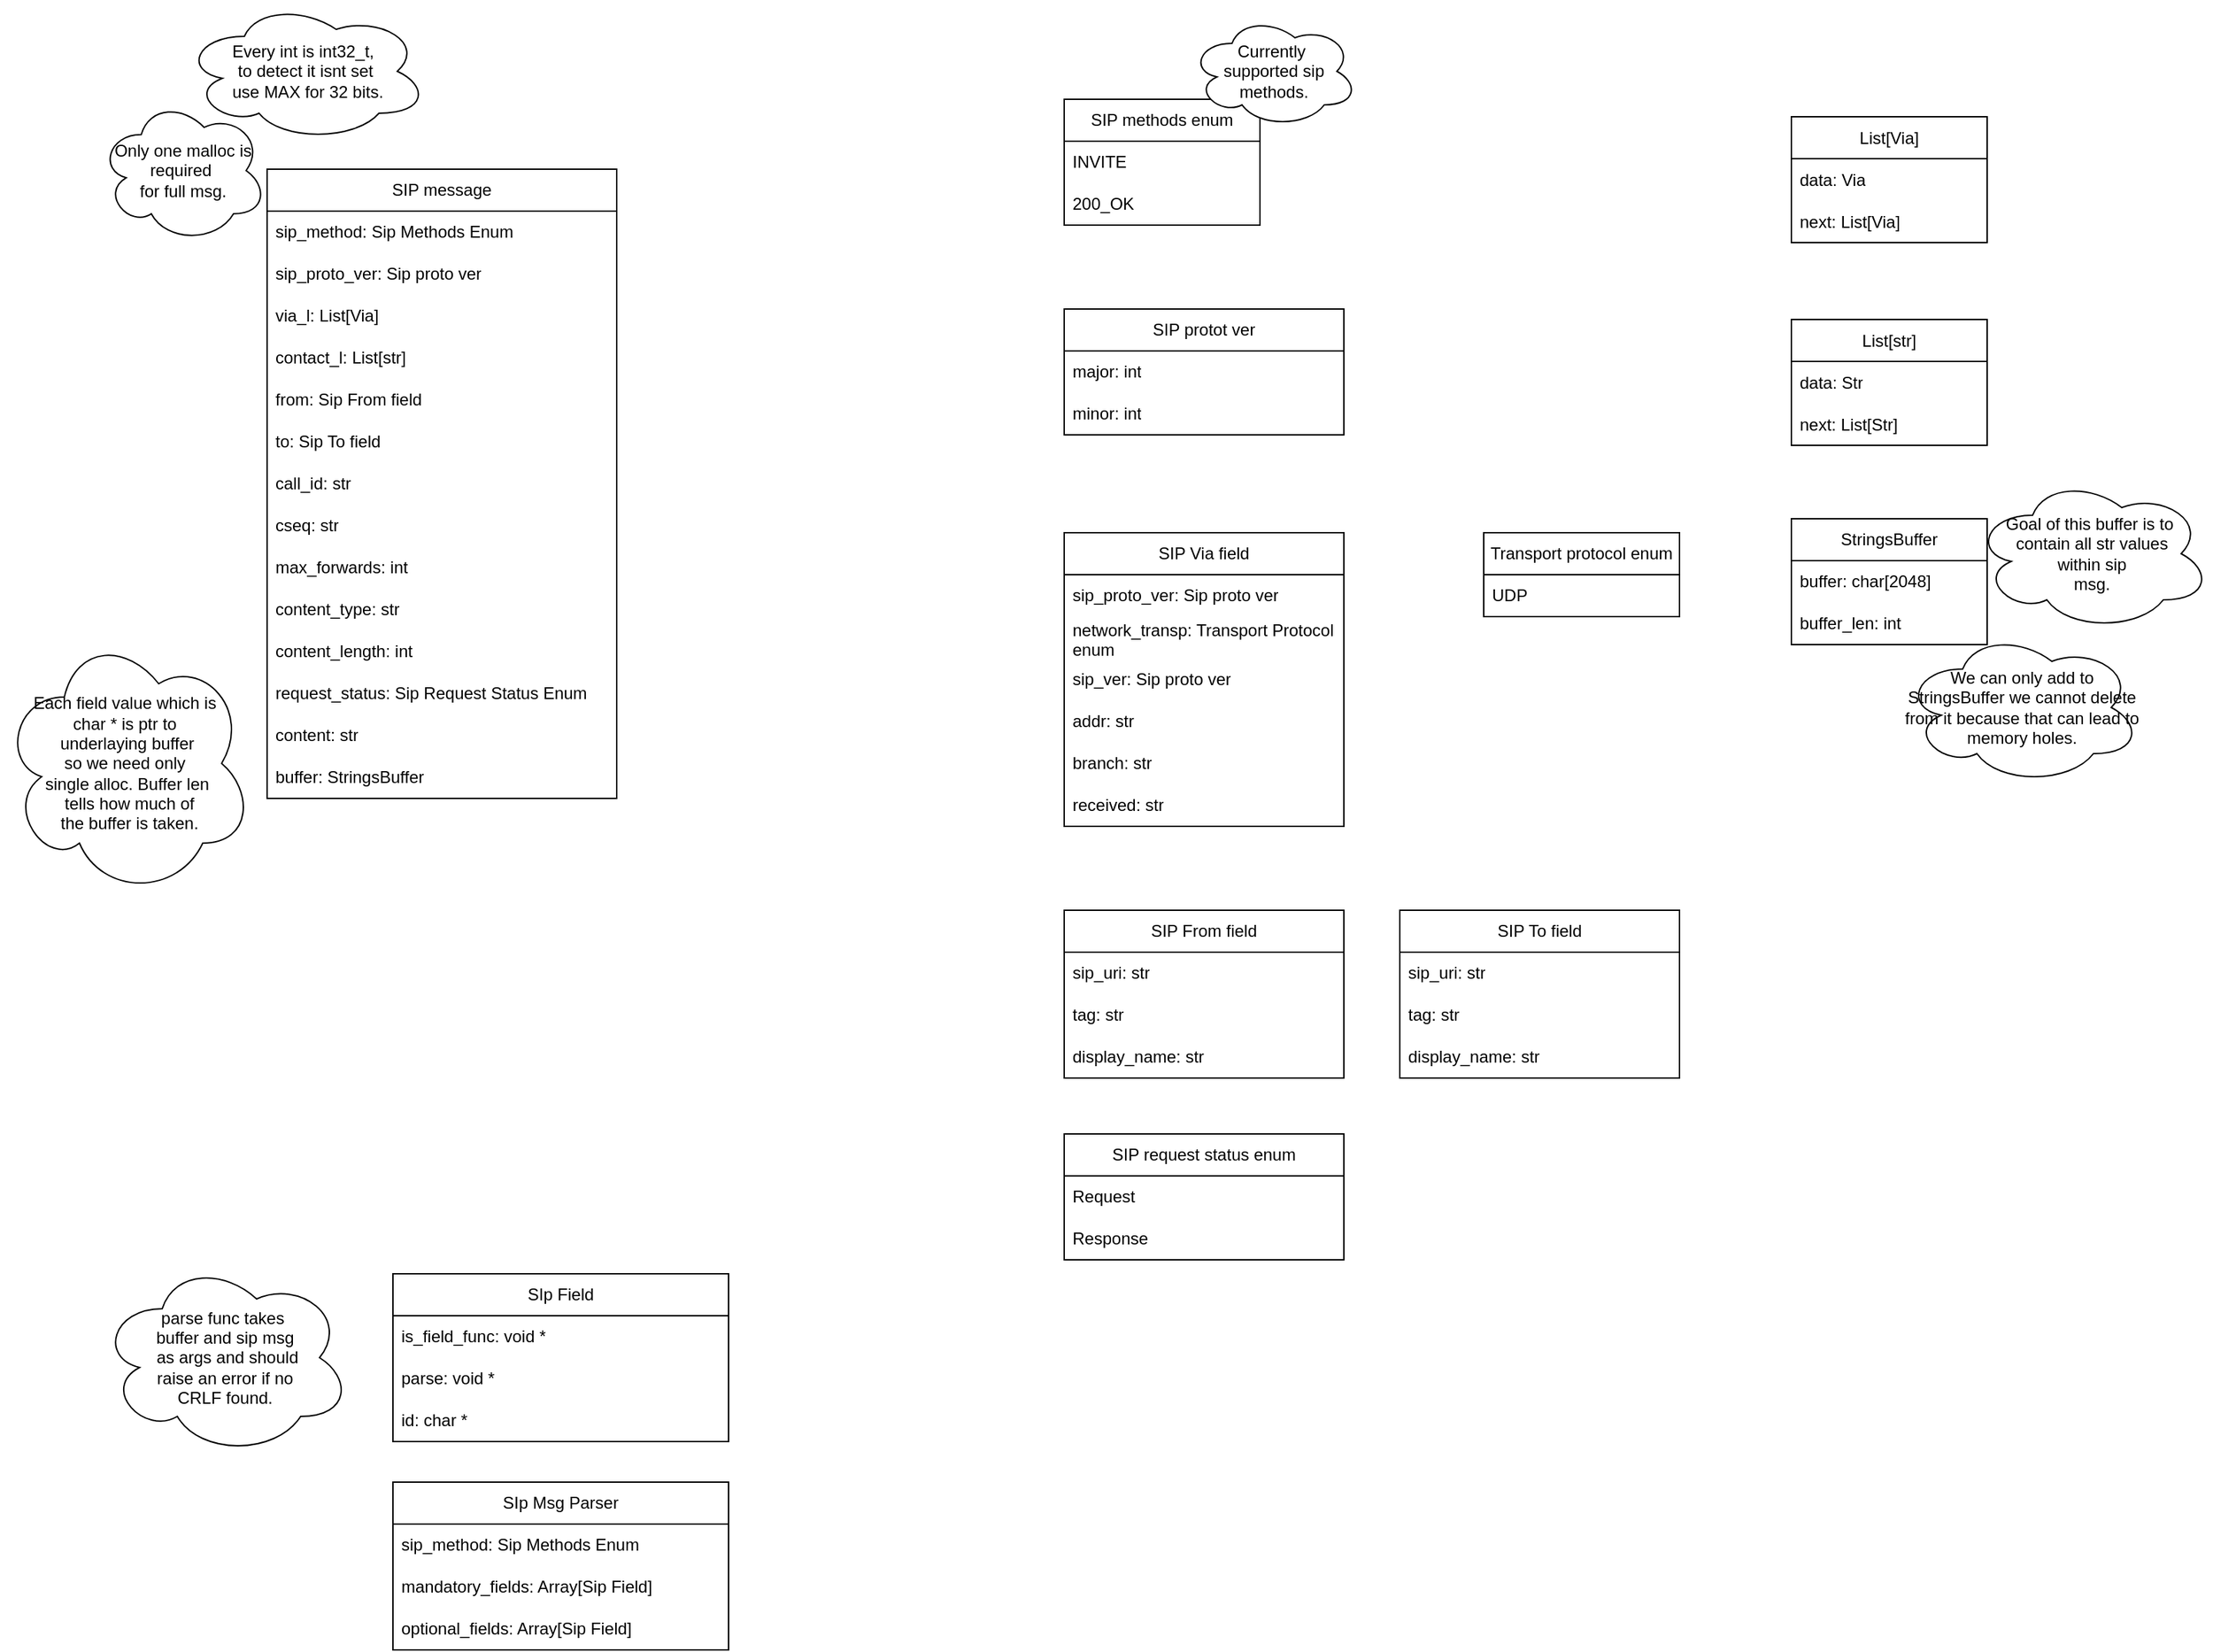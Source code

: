 <mxfile version="26.2.14" pages="2">
  <diagram name="Data structures" id="b5b7bab2-c9e2-2cf4-8b2a-24fd1a2a6d21">
    <mxGraphModel dx="3824" dy="2872" grid="1" gridSize="10" guides="1" tooltips="1" connect="1" arrows="1" fold="1" page="1" pageScale="1" pageWidth="827" pageHeight="1169" background="none" math="0" shadow="0">
      <root>
        <mxCell id="0" />
        <mxCell id="1" parent="0" />
        <mxCell id="RnK6pyZegN8fg92QhDYh-7" value="SIP message" style="swimlane;fontStyle=0;childLayout=stackLayout;horizontal=1;startSize=30;horizontalStack=0;resizeParent=1;resizeParentMax=0;resizeLast=0;collapsible=1;marginBottom=0;whiteSpace=wrap;html=1;" parent="1" vertex="1">
          <mxGeometry x="-10" y="110" width="250" height="450" as="geometry" />
        </mxCell>
        <mxCell id="RnK6pyZegN8fg92QhDYh-10" value="sip_method: Sip Methods Enum" style="text;strokeColor=none;fillColor=none;align=left;verticalAlign=middle;spacingLeft=4;spacingRight=4;overflow=hidden;points=[[0,0.5],[1,0.5]];portConstraint=eastwest;rotatable=0;whiteSpace=wrap;html=1;" parent="RnK6pyZegN8fg92QhDYh-7" vertex="1">
          <mxGeometry y="30" width="250" height="30" as="geometry" />
        </mxCell>
        <mxCell id="RnK6pyZegN8fg92QhDYh-11" value="sip_proto_ver: Sip proto ver" style="text;strokeColor=none;fillColor=none;align=left;verticalAlign=middle;spacingLeft=4;spacingRight=4;overflow=hidden;points=[[0,0.5],[1,0.5]];portConstraint=eastwest;rotatable=0;whiteSpace=wrap;html=1;" parent="RnK6pyZegN8fg92QhDYh-7" vertex="1">
          <mxGeometry y="60" width="250" height="30" as="geometry" />
        </mxCell>
        <mxCell id="RnK6pyZegN8fg92QhDYh-21" value="via_l: List[Via]" style="text;strokeColor=none;fillColor=none;align=left;verticalAlign=middle;spacingLeft=4;spacingRight=4;overflow=hidden;points=[[0,0.5],[1,0.5]];portConstraint=eastwest;rotatable=0;whiteSpace=wrap;html=1;" parent="RnK6pyZegN8fg92QhDYh-7" vertex="1">
          <mxGeometry y="90" width="250" height="30" as="geometry" />
        </mxCell>
        <mxCell id="RnK6pyZegN8fg92QhDYh-20" value="contact_l: List[str]" style="text;strokeColor=none;fillColor=none;align=left;verticalAlign=middle;spacingLeft=4;spacingRight=4;overflow=hidden;points=[[0,0.5],[1,0.5]];portConstraint=eastwest;rotatable=0;whiteSpace=wrap;html=1;" parent="RnK6pyZegN8fg92QhDYh-7" vertex="1">
          <mxGeometry y="120" width="250" height="30" as="geometry" />
        </mxCell>
        <mxCell id="RnK6pyZegN8fg92QhDYh-35" value="from: Sip From field" style="text;strokeColor=none;fillColor=none;align=left;verticalAlign=middle;spacingLeft=4;spacingRight=4;overflow=hidden;points=[[0,0.5],[1,0.5]];portConstraint=eastwest;rotatable=0;whiteSpace=wrap;html=1;" parent="RnK6pyZegN8fg92QhDYh-7" vertex="1">
          <mxGeometry y="150" width="250" height="30" as="geometry" />
        </mxCell>
        <mxCell id="RnK6pyZegN8fg92QhDYh-36" value="to: Sip To field" style="text;strokeColor=none;fillColor=none;align=left;verticalAlign=middle;spacingLeft=4;spacingRight=4;overflow=hidden;points=[[0,0.5],[1,0.5]];portConstraint=eastwest;rotatable=0;whiteSpace=wrap;html=1;" parent="RnK6pyZegN8fg92QhDYh-7" vertex="1">
          <mxGeometry y="180" width="250" height="30" as="geometry" />
        </mxCell>
        <mxCell id="RnK6pyZegN8fg92QhDYh-45" value="call_id: str" style="text;strokeColor=none;fillColor=none;align=left;verticalAlign=middle;spacingLeft=4;spacingRight=4;overflow=hidden;points=[[0,0.5],[1,0.5]];portConstraint=eastwest;rotatable=0;whiteSpace=wrap;html=1;" parent="RnK6pyZegN8fg92QhDYh-7" vertex="1">
          <mxGeometry y="210" width="250" height="30" as="geometry" />
        </mxCell>
        <mxCell id="RnK6pyZegN8fg92QhDYh-46" value="cseq: str" style="text;strokeColor=none;fillColor=none;align=left;verticalAlign=middle;spacingLeft=4;spacingRight=4;overflow=hidden;points=[[0,0.5],[1,0.5]];portConstraint=eastwest;rotatable=0;whiteSpace=wrap;html=1;" parent="RnK6pyZegN8fg92QhDYh-7" vertex="1">
          <mxGeometry y="240" width="250" height="30" as="geometry" />
        </mxCell>
        <mxCell id="RnK6pyZegN8fg92QhDYh-47" value="max_forwards: int" style="text;strokeColor=none;fillColor=none;align=left;verticalAlign=middle;spacingLeft=4;spacingRight=4;overflow=hidden;points=[[0,0.5],[1,0.5]];portConstraint=eastwest;rotatable=0;whiteSpace=wrap;html=1;" parent="RnK6pyZegN8fg92QhDYh-7" vertex="1">
          <mxGeometry y="270" width="250" height="30" as="geometry" />
        </mxCell>
        <mxCell id="RnK6pyZegN8fg92QhDYh-49" value="content_type: str" style="text;strokeColor=none;fillColor=none;align=left;verticalAlign=middle;spacingLeft=4;spacingRight=4;overflow=hidden;points=[[0,0.5],[1,0.5]];portConstraint=eastwest;rotatable=0;whiteSpace=wrap;html=1;" parent="RnK6pyZegN8fg92QhDYh-7" vertex="1">
          <mxGeometry y="300" width="250" height="30" as="geometry" />
        </mxCell>
        <mxCell id="RnK6pyZegN8fg92QhDYh-50" value="content_length: int" style="text;strokeColor=none;fillColor=none;align=left;verticalAlign=middle;spacingLeft=4;spacingRight=4;overflow=hidden;points=[[0,0.5],[1,0.5]];portConstraint=eastwest;rotatable=0;whiteSpace=wrap;html=1;" parent="RnK6pyZegN8fg92QhDYh-7" vertex="1">
          <mxGeometry y="330" width="250" height="30" as="geometry" />
        </mxCell>
        <mxCell id="RnK6pyZegN8fg92QhDYh-51" value="request_status: Sip Request Status Enum" style="text;strokeColor=none;fillColor=none;align=left;verticalAlign=middle;spacingLeft=4;spacingRight=4;overflow=hidden;points=[[0,0.5],[1,0.5]];portConstraint=eastwest;rotatable=0;whiteSpace=wrap;html=1;" parent="RnK6pyZegN8fg92QhDYh-7" vertex="1">
          <mxGeometry y="360" width="250" height="30" as="geometry" />
        </mxCell>
        <mxCell id="_YlIUzoWdMrv823mW4tC-2" value="content: str" style="text;strokeColor=none;fillColor=none;align=left;verticalAlign=middle;spacingLeft=4;spacingRight=4;overflow=hidden;points=[[0,0.5],[1,0.5]];portConstraint=eastwest;rotatable=0;whiteSpace=wrap;html=1;" parent="RnK6pyZegN8fg92QhDYh-7" vertex="1">
          <mxGeometry y="390" width="250" height="30" as="geometry" />
        </mxCell>
        <mxCell id="aZFxkvKDOjI-AptBJ5R4-1" value="buffer: StringsBuffer" style="text;strokeColor=none;fillColor=none;align=left;verticalAlign=middle;spacingLeft=4;spacingRight=4;overflow=hidden;points=[[0,0.5],[1,0.5]];portConstraint=eastwest;rotatable=0;whiteSpace=wrap;html=1;" parent="RnK6pyZegN8fg92QhDYh-7" vertex="1">
          <mxGeometry y="420" width="250" height="30" as="geometry" />
        </mxCell>
        <mxCell id="RnK6pyZegN8fg92QhDYh-17" value="SIP protot ver" style="swimlane;fontStyle=0;childLayout=stackLayout;horizontal=1;startSize=30;horizontalStack=0;resizeParent=1;resizeParentMax=0;resizeLast=0;collapsible=1;marginBottom=0;whiteSpace=wrap;html=1;" parent="1" vertex="1">
          <mxGeometry x="560" y="210" width="200" height="90" as="geometry" />
        </mxCell>
        <mxCell id="RnK6pyZegN8fg92QhDYh-18" value="major: int" style="text;strokeColor=none;fillColor=none;align=left;verticalAlign=middle;spacingLeft=4;spacingRight=4;overflow=hidden;points=[[0,0.5],[1,0.5]];portConstraint=eastwest;rotatable=0;whiteSpace=wrap;html=1;" parent="RnK6pyZegN8fg92QhDYh-17" vertex="1">
          <mxGeometry y="30" width="200" height="30" as="geometry" />
        </mxCell>
        <mxCell id="RnK6pyZegN8fg92QhDYh-19" value="minor: int" style="text;strokeColor=none;fillColor=none;align=left;verticalAlign=middle;spacingLeft=4;spacingRight=4;overflow=hidden;points=[[0,0.5],[1,0.5]];portConstraint=eastwest;rotatable=0;whiteSpace=wrap;html=1;" parent="RnK6pyZegN8fg92QhDYh-17" vertex="1">
          <mxGeometry y="60" width="200" height="30" as="geometry" />
        </mxCell>
        <mxCell id="RnK6pyZegN8fg92QhDYh-24" value="SIP Via field" style="swimlane;fontStyle=0;childLayout=stackLayout;horizontal=1;startSize=30;horizontalStack=0;resizeParent=1;resizeParentMax=0;resizeLast=0;collapsible=1;marginBottom=0;whiteSpace=wrap;html=1;" parent="1" vertex="1">
          <mxGeometry x="560" y="370" width="200" height="210" as="geometry" />
        </mxCell>
        <mxCell id="RnK6pyZegN8fg92QhDYh-25" value="sip_proto_ver: Sip proto ver&lt;span style=&quot;color: rgba(0, 0, 0, 0); font-family: monospace; font-size: 0px; text-wrap-mode: nowrap;&quot;&gt;%3CmxGraphModel%3E%3Croot%3E%3CmxCell%20id%3D%220%22%2F%3E%3CmxCell%20id%3D%221%22%20parent%3D%220%22%2F%3E%3CmxCell%20id%3D%222%22%20value%3D%22SIP%20status%20codes%20enum%22%20style%3D%22swimlane%3BfontStyle%3D0%3BchildLayout%3DstackLayout%3Bhorizontal%3D1%3BstartSize%3D30%3BhorizontalStack%3D0%3BresizeParent%3D1%3BresizeParentMax%3D0%3BresizeLast%3D0%3Bcollapsible%3D1%3BmarginBottom%3D0%3BwhiteSpace%3Dwrap%3Bhtml%3D1%3B%22%20vertex%3D%221%22%20parent%3D%221%22%3E%3CmxGeometry%20x%3D%22520%22%20y%3D%22350%22%20width%3D%22140%22%20height%3D%2260%22%20as%3D%22geometry%22%2F%3E%3C%2FmxCell%3E%3CmxCell%20id%3D%223%22%20value%3D%22OK%20%3D%20200%22%20style%3D%22text%3BstrokeColor%3Dnone%3BfillColor%3Dnone%3Balign%3Dleft%3BverticalAlign%3Dmiddle%3BspacingLeft%3D4%3BspacingRight%3D4%3Boverflow%3Dhidden%3Bpoints%3D%5B%5B0%2C0.5%5D%2C%5B1%2C0.5%5D%5D%3BportConstraint%3Deastwest%3Brotatable%3D0%3BwhiteSpace%3Dwrap%3Bhtml%3D1%3B%22%20vertex%3D%221%22%20parent%3D%222%22%3E%3CmxGeometry%20y%3D%2230%22%20width%3D%22140%22%20height%3D%2230%22%20as%3D%22geometry%22%2F%3E%3C%2FmxCell%3E%3C%2Froot%3E%3C%2FmxGraphModel%3E&lt;/span&gt;" style="text;strokeColor=none;fillColor=none;align=left;verticalAlign=middle;spacingLeft=4;spacingRight=4;overflow=hidden;points=[[0,0.5],[1,0.5]];portConstraint=eastwest;rotatable=0;whiteSpace=wrap;html=1;" parent="RnK6pyZegN8fg92QhDYh-24" vertex="1">
          <mxGeometry y="30" width="200" height="30" as="geometry" />
        </mxCell>
        <mxCell id="RnK6pyZegN8fg92QhDYh-26" value="network_transp: Transport Protocol enum" style="text;strokeColor=none;fillColor=none;align=left;verticalAlign=middle;spacingLeft=4;spacingRight=4;overflow=hidden;points=[[0,0.5],[1,0.5]];portConstraint=eastwest;rotatable=0;whiteSpace=wrap;html=1;" parent="RnK6pyZegN8fg92QhDYh-24" vertex="1">
          <mxGeometry y="60" width="200" height="30" as="geometry" />
        </mxCell>
        <mxCell id="RnK6pyZegN8fg92QhDYh-27" value="sip_ver: Sip proto ver&lt;span style=&quot;color: rgba(0, 0, 0, 0); font-family: monospace; font-size: 0px; text-wrap-mode: nowrap;&quot;&gt;%3CmxGraphModel%3E%3Croot%3E%3CmxCell%20id%3D%220%22%2F%3E%3CmxCell%20id%3D%221%22%20parent%3D%220%22%2F%3E%3CmxCell%20id%3D%222%22%20value%3D%22SIP%20status%20codes%20enum%22%20style%3D%22swimlane%3BfontStyle%3D0%3BchildLayout%3DstackLayout%3Bhorizontal%3D1%3BstartSize%3D30%3BhorizontalStack%3D0%3BresizeParent%3D1%3BresizeParentMax%3D0%3BresizeLast%3D0%3Bcollapsible%3D1%3BmarginBottom%3D0%3BwhiteSpace%3Dwrap%3Bhtml%3D1%3B%22%20vertex%3D%221%22%20parent%3D%221%22%3E%3CmxGeometry%20x%3D%22520%22%20y%3D%22350%22%20width%3D%22140%22%20height%3D%2260%22%20as%3D%22geometry%22%2F%3E%3C%2FmxCell%3E%3CmxCell%20id%3D%223%22%20value%3D%22OK%20%3D%20200%22%20style%3D%22text%3BstrokeColor%3Dnone%3BfillColor%3Dnone%3Balign%3Dleft%3BverticalAlign%3Dmiddle%3BspacingLeft%3D4%3BspacingRight%3D4%3Boverflow%3Dhidden%3Bpoints%3D%5B%5B0%2C0.5%5D%2C%5B1%2C0.5%5D%5D%3BportConstraint%3Deastwest%3Brotatable%3D0%3BwhiteSpace%3Dwrap%3Bhtml%3D1%3B%22%20vertex%3D%221%22%20parent%3D%222%22%3E%3CmxGeometry%20y%3D%2230%22%20width%3D%22140%22%20height%3D%2230%22%20as%3D%22geometry%22%2F%3E%3C%2FmxCell%3E%3C%2Froot%3E%3C%2FmxGraphModel%3E&lt;/span&gt;" style="text;strokeColor=none;fillColor=none;align=left;verticalAlign=middle;spacingLeft=4;spacingRight=4;overflow=hidden;points=[[0,0.5],[1,0.5]];portConstraint=eastwest;rotatable=0;whiteSpace=wrap;html=1;" parent="RnK6pyZegN8fg92QhDYh-24" vertex="1">
          <mxGeometry y="90" width="200" height="30" as="geometry" />
        </mxCell>
        <mxCell id="RnK6pyZegN8fg92QhDYh-30" value="addr: str&lt;span style=&quot;color: rgba(0, 0, 0, 0); font-family: monospace; font-size: 0px; text-wrap-mode: nowrap;&quot;&gt;%3CmxGraphModel%3E%3Croot%3E%3CmxCell%20id%3D%220%22%2F%3E%3CmxCell%20id%3D%221%22%20parent%3D%220%22%2F%3E%3CmxCell%20id%3D%222%22%20value%3D%22SIP%20status%20codes%20enum%22%20style%3D%22swimlane%3BfontStyle%3D0%3BchildLayout%3DstackLayout%3Bhorizontal%3D1%3BstartSize%3D30%3BhorizontalStack%3D0%3BresizeParent%3D1%3BresizeParentMax%3D0%3BresizeLast%3D0%3Bcollapsible%3D1%3BmarginBottom%3D0%3BwhiteSpace%3Dwrap%3Bhtml%3D1%3B%22%20vertex%3D%221%22%20parent%3D%221%22%3E%3CmxGeometry%20x%3D%22520%22%20y%3D%22350%22%20width%3D%22140%22%20height%3D%2260%22%20as%3D%22geometry%22%2F%3E%3C%2FmxCell%3E%3CmxCell%20id%3D%223%22%20value%3D%22OK%20%3D%20200%22%20style%3D%22text%3BstrokeColor%3Dnone%3BfillColor%3Dnone%3Balign%3Dleft%3BverticalAlign%3Dmiddle%3BspacingLeft%3D4%3BspacingRight%3D4%3Boverflow%3Dhidden%3Bpoints%3D%5B%5B0%2C0.5%5D%2C%5B1%2C0.5%5D%5D%3BportConstraint%3Deastwest%3Brotatable%3D0%3BwhiteSpace%3Dwrap%3Bhtml%3D1%3B%22%20vertex%3D%221%22%20parent%3D%222%22%3E%3CmxGeometry%20y%3D%2230%22%20width%3D%22140%22%20height%3D%2230%22%20as%3D%22geometry%22%2F%3E%3C%2FmxCell%3E%3C%2Froot%3E%3C%2FmxGraphModel%3E&lt;/span&gt;" style="text;strokeColor=none;fillColor=none;align=left;verticalAlign=middle;spacingLeft=4;spacingRight=4;overflow=hidden;points=[[0,0.5],[1,0.5]];portConstraint=eastwest;rotatable=0;whiteSpace=wrap;html=1;" parent="RnK6pyZegN8fg92QhDYh-24" vertex="1">
          <mxGeometry y="120" width="200" height="30" as="geometry" />
        </mxCell>
        <mxCell id="RnK6pyZegN8fg92QhDYh-31" value="branch: str&lt;span style=&quot;color: rgba(0, 0, 0, 0); font-family: monospace; font-size: 0px; text-wrap-mode: nowrap;&quot;&gt;%3CmxGraphModel%3E%3Croot%3E%3CmxCell%20id%3D%220%22%2F%3E%3CmxCell%20id%3D%221%22%20parent%3D%220%22%2F%3E%3CmxCell%20id%3D%222%22%20value%3D%22SIP%20status%20codes%20enum%22%20style%3D%22swimlane%3BfontStyle%3D0%3BchildLayout%3DstackLayout%3Bhorizontal%3D1%3BstartSize%3D30%3BhorizontalStack%3D0%3BresizeParent%3D1%3BresizeParentMax%3D0%3BresizeLast%3D0%3Bcollapsible%3D1%3BmarginBottom%3D0%3BwhiteSpace%3Dwrap%3Bhtml%3D1%3B%22%20vertex%3D%221%22%20parent%3D%221%22%3E%3CmxGeometry%20x%3D%22520%22%20y%3D%22350%22%20width%3D%22140%22%20height%3D%2260%22%20as%3D%22geometry%22%2F%3E%3C%2FmxCell%3E%3CmxCell%20id%3D%223%22%20value%3D%22OK%20%3D%20200%22%20style%3D%22text%3BstrokeColor%3Dnone%3BfillColor%3Dnone%3Balign%3Dleft%3BverticalAlign%3Dmiddle%3BspacingLeft%3D4%3BspacingRight%3D4%3Boverflow%3Dhidden%3Bpoints%3D%5B%5B0%2C0.5%5D%2C%5B1%2C0.5%5D%5D%3BportConstraint%3Deastwest%3Brotatable%3D0%3BwhiteSpace%3Dwrap%3Bhtml%3D1%3B%22%20vertex%3D%221%22%20parent%3D%222%22%3E%3CmxGeometry%20y%3D%2230%22%20width%3D%22140%22%20height%3D%2230%22%20as%3D%22geometry%22%2F%3E%3C%2FmxCell%3E%3C%2Froot%3E%3C%2FmxGraphModel%3E&lt;/span&gt;" style="text;strokeColor=none;fillColor=none;align=left;verticalAlign=middle;spacingLeft=4;spacingRight=4;overflow=hidden;points=[[0,0.5],[1,0.5]];portConstraint=eastwest;rotatable=0;whiteSpace=wrap;html=1;" parent="RnK6pyZegN8fg92QhDYh-24" vertex="1">
          <mxGeometry y="150" width="200" height="30" as="geometry" />
        </mxCell>
        <mxCell id="RnK6pyZegN8fg92QhDYh-33" value="received: str&lt;span style=&quot;color: rgba(0, 0, 0, 0); font-family: monospace; font-size: 0px; text-wrap-mode: nowrap;&quot;&gt;%3CmxGraphModel%3E%3Croot%3E%3CmxCell%20id%3D%220%22%2F%3E%3CmxCell%20id%3D%221%22%20parent%3D%220%22%2F%3E%3CmxCell%20id%3D%222%22%20value%3D%22SIP%20status%20codes%20enum%22%20style%3D%22swimlane%3BfontStyle%3D0%3BchildLayout%3DstackLayout%3Bhorizontal%3D1%3BstartSize%3D30%3BhorizontalStack%3D0%3BresizeParent%3D1%3BresizeParentMax%3D0%3BresizeLast%3D0%3Bcollapsible%3D1%3BmarginBottom%3D0%3BwhiteSpace%3Dwrap%3Bhtml%3D1%3B%22%20vertex%3D%221%22%20parent%3D%221%22%3E%3CmxGeometry%20x%3D%22520%22%20y%3D%22350%22%20width%3D%22140%22%20height%3D%2260%22%20as%3D%22geometry%22%2F%3E%3C%2FmxCell%3E%3CmxCell%20id%3D%223%22%20value%3D%22OK%20%3D%20200%22%20style%3D%22text%3BstrokeColor%3Dnone%3BfillColor%3Dnone%3Balign%3Dleft%3BverticalAlign%3Dmiddle%3BspacingLeft%3D4%3BspacingRight%3D4%3Boverflow%3Dhidden%3Bpoints%3D%5B%5B0%2C0.5%5D%2C%5B1%2C0.5%5D%5D%3BportConstraint%3Deastwest%3Brotatable%3D0%3BwhiteSpace%3Dwrap%3Bhtml%3D1%3B%22%20vertex%3D%221%22%20parent%3D%222%22%3E%3CmxGeometry%20y%3D%2230%22%20width%3D%22140%22%20height%3D%2230%22%20as%3D%22geometry%22%2F%3E%3C%2FmxCell%3E%3C%2Froot%3E%3C%2FmxGraphModel%3E&lt;/span&gt;" style="text;strokeColor=none;fillColor=none;align=left;verticalAlign=middle;spacingLeft=4;spacingRight=4;overflow=hidden;points=[[0,0.5],[1,0.5]];portConstraint=eastwest;rotatable=0;whiteSpace=wrap;html=1;" parent="RnK6pyZegN8fg92QhDYh-24" vertex="1">
          <mxGeometry y="180" width="200" height="30" as="geometry" />
        </mxCell>
        <mxCell id="RnK6pyZegN8fg92QhDYh-28" value="Transport protocol enum" style="swimlane;fontStyle=0;childLayout=stackLayout;horizontal=1;startSize=30;horizontalStack=0;resizeParent=1;resizeParentMax=0;resizeLast=0;collapsible=1;marginBottom=0;whiteSpace=wrap;html=1;" parent="1" vertex="1">
          <mxGeometry x="860" y="370" width="140" height="60" as="geometry" />
        </mxCell>
        <mxCell id="RnK6pyZegN8fg92QhDYh-29" value="UDP" style="text;strokeColor=none;fillColor=none;align=left;verticalAlign=middle;spacingLeft=4;spacingRight=4;overflow=hidden;points=[[0,0.5],[1,0.5]];portConstraint=eastwest;rotatable=0;whiteSpace=wrap;html=1;" parent="RnK6pyZegN8fg92QhDYh-28" vertex="1">
          <mxGeometry y="30" width="140" height="30" as="geometry" />
        </mxCell>
        <mxCell id="RnK6pyZegN8fg92QhDYh-32" value="" style="group" parent="1" vertex="1" connectable="0">
          <mxGeometry x="560" width="210" height="120" as="geometry" />
        </mxCell>
        <mxCell id="RnK6pyZegN8fg92QhDYh-12" value="SIP methods enum" style="swimlane;fontStyle=0;childLayout=stackLayout;horizontal=1;startSize=30;horizontalStack=0;resizeParent=1;resizeParentMax=0;resizeLast=0;collapsible=1;marginBottom=0;whiteSpace=wrap;html=1;" parent="RnK6pyZegN8fg92QhDYh-32" vertex="1">
          <mxGeometry y="60" width="140" height="90" as="geometry" />
        </mxCell>
        <mxCell id="RnK6pyZegN8fg92QhDYh-13" value="INVITE" style="text;strokeColor=none;fillColor=none;align=left;verticalAlign=middle;spacingLeft=4;spacingRight=4;overflow=hidden;points=[[0,0.5],[1,0.5]];portConstraint=eastwest;rotatable=0;whiteSpace=wrap;html=1;" parent="RnK6pyZegN8fg92QhDYh-12" vertex="1">
          <mxGeometry y="30" width="140" height="30" as="geometry" />
        </mxCell>
        <mxCell id="AdGnVTfzJhobzpTg6iOk-1" value="200_OK" style="text;strokeColor=none;fillColor=none;align=left;verticalAlign=middle;spacingLeft=4;spacingRight=4;overflow=hidden;points=[[0,0.5],[1,0.5]];portConstraint=eastwest;rotatable=0;whiteSpace=wrap;html=1;" parent="RnK6pyZegN8fg92QhDYh-12" vertex="1">
          <mxGeometry y="60" width="140" height="30" as="geometry" />
        </mxCell>
        <mxCell id="RnK6pyZegN8fg92QhDYh-15" value="Currently&amp;nbsp;&lt;div&gt;supported sip methods.&lt;/div&gt;" style="ellipse;shape=cloud;whiteSpace=wrap;html=1;" parent="RnK6pyZegN8fg92QhDYh-32" vertex="1">
          <mxGeometry x="90" width="120" height="80" as="geometry" />
        </mxCell>
        <mxCell id="RnK6pyZegN8fg92QhDYh-37" value="SIP From field" style="swimlane;fontStyle=0;childLayout=stackLayout;horizontal=1;startSize=30;horizontalStack=0;resizeParent=1;resizeParentMax=0;resizeLast=0;collapsible=1;marginBottom=0;whiteSpace=wrap;html=1;" parent="1" vertex="1">
          <mxGeometry x="560" y="640" width="200" height="120" as="geometry" />
        </mxCell>
        <mxCell id="RnK6pyZegN8fg92QhDYh-38" value="sip_uri: str" style="text;strokeColor=none;fillColor=none;align=left;verticalAlign=middle;spacingLeft=4;spacingRight=4;overflow=hidden;points=[[0,0.5],[1,0.5]];portConstraint=eastwest;rotatable=0;whiteSpace=wrap;html=1;" parent="RnK6pyZegN8fg92QhDYh-37" vertex="1">
          <mxGeometry y="30" width="200" height="30" as="geometry" />
        </mxCell>
        <mxCell id="RnK6pyZegN8fg92QhDYh-39" value="tag: str" style="text;strokeColor=none;fillColor=none;align=left;verticalAlign=middle;spacingLeft=4;spacingRight=4;overflow=hidden;points=[[0,0.5],[1,0.5]];portConstraint=eastwest;rotatable=0;whiteSpace=wrap;html=1;" parent="RnK6pyZegN8fg92QhDYh-37" vertex="1">
          <mxGeometry y="60" width="200" height="30" as="geometry" />
        </mxCell>
        <mxCell id="RnK6pyZegN8fg92QhDYh-40" value="display_name: str" style="text;strokeColor=none;fillColor=none;align=left;verticalAlign=middle;spacingLeft=4;spacingRight=4;overflow=hidden;points=[[0,0.5],[1,0.5]];portConstraint=eastwest;rotatable=0;whiteSpace=wrap;html=1;" parent="RnK6pyZegN8fg92QhDYh-37" vertex="1">
          <mxGeometry y="90" width="200" height="30" as="geometry" />
        </mxCell>
        <mxCell id="RnK6pyZegN8fg92QhDYh-41" value="SIP To field" style="swimlane;fontStyle=0;childLayout=stackLayout;horizontal=1;startSize=30;horizontalStack=0;resizeParent=1;resizeParentMax=0;resizeLast=0;collapsible=1;marginBottom=0;whiteSpace=wrap;html=1;" parent="1" vertex="1">
          <mxGeometry x="800" y="640" width="200" height="120" as="geometry" />
        </mxCell>
        <mxCell id="RnK6pyZegN8fg92QhDYh-42" value="sip_uri: str" style="text;strokeColor=none;fillColor=none;align=left;verticalAlign=middle;spacingLeft=4;spacingRight=4;overflow=hidden;points=[[0,0.5],[1,0.5]];portConstraint=eastwest;rotatable=0;whiteSpace=wrap;html=1;" parent="RnK6pyZegN8fg92QhDYh-41" vertex="1">
          <mxGeometry y="30" width="200" height="30" as="geometry" />
        </mxCell>
        <mxCell id="RnK6pyZegN8fg92QhDYh-43" value="tag: str" style="text;strokeColor=none;fillColor=none;align=left;verticalAlign=middle;spacingLeft=4;spacingRight=4;overflow=hidden;points=[[0,0.5],[1,0.5]];portConstraint=eastwest;rotatable=0;whiteSpace=wrap;html=1;" parent="RnK6pyZegN8fg92QhDYh-41" vertex="1">
          <mxGeometry y="60" width="200" height="30" as="geometry" />
        </mxCell>
        <mxCell id="RnK6pyZegN8fg92QhDYh-44" value="display_name: str" style="text;strokeColor=none;fillColor=none;align=left;verticalAlign=middle;spacingLeft=4;spacingRight=4;overflow=hidden;points=[[0,0.5],[1,0.5]];portConstraint=eastwest;rotatable=0;whiteSpace=wrap;html=1;" parent="RnK6pyZegN8fg92QhDYh-41" vertex="1">
          <mxGeometry y="90" width="200" height="30" as="geometry" />
        </mxCell>
        <mxCell id="RnK6pyZegN8fg92QhDYh-48" value="Every int is int32_t,&amp;nbsp;&lt;br&gt;to detect it isnt set&lt;div&gt;&amp;nbsp;use MAX for 32 bits.&lt;/div&gt;" style="ellipse;shape=cloud;whiteSpace=wrap;html=1;" parent="1" vertex="1">
          <mxGeometry x="-70" y="-10" width="175" height="100" as="geometry" />
        </mxCell>
        <mxCell id="RnK6pyZegN8fg92QhDYh-52" value="SIP request status enum" style="swimlane;fontStyle=0;childLayout=stackLayout;horizontal=1;startSize=30;horizontalStack=0;resizeParent=1;resizeParentMax=0;resizeLast=0;collapsible=1;marginBottom=0;whiteSpace=wrap;html=1;" parent="1" vertex="1">
          <mxGeometry x="560" y="800" width="200" height="90" as="geometry" />
        </mxCell>
        <mxCell id="RnK6pyZegN8fg92QhDYh-53" value="Request" style="text;strokeColor=none;fillColor=none;align=left;verticalAlign=middle;spacingLeft=4;spacingRight=4;overflow=hidden;points=[[0,0.5],[1,0.5]];portConstraint=eastwest;rotatable=0;whiteSpace=wrap;html=1;" parent="RnK6pyZegN8fg92QhDYh-52" vertex="1">
          <mxGeometry y="30" width="200" height="30" as="geometry" />
        </mxCell>
        <mxCell id="RnK6pyZegN8fg92QhDYh-54" value="Response" style="text;strokeColor=none;fillColor=none;align=left;verticalAlign=middle;spacingLeft=4;spacingRight=4;overflow=hidden;points=[[0,0.5],[1,0.5]];portConstraint=eastwest;rotatable=0;whiteSpace=wrap;html=1;" parent="RnK6pyZegN8fg92QhDYh-52" vertex="1">
          <mxGeometry y="60" width="200" height="30" as="geometry" />
        </mxCell>
        <mxCell id="i9XYBciRzv3_Ats0L0fS-1" value="SIp Field" style="swimlane;fontStyle=0;childLayout=stackLayout;horizontal=1;startSize=30;horizontalStack=0;resizeParent=1;resizeParentMax=0;resizeLast=0;collapsible=1;marginBottom=0;whiteSpace=wrap;html=1;" parent="1" vertex="1">
          <mxGeometry x="80" y="900" width="240" height="120" as="geometry" />
        </mxCell>
        <mxCell id="i9XYBciRzv3_Ats0L0fS-2" value="is_field_func: void *" style="text;strokeColor=none;fillColor=none;align=left;verticalAlign=middle;spacingLeft=4;spacingRight=4;overflow=hidden;points=[[0,0.5],[1,0.5]];portConstraint=eastwest;rotatable=0;whiteSpace=wrap;html=1;" parent="i9XYBciRzv3_Ats0L0fS-1" vertex="1">
          <mxGeometry y="30" width="240" height="30" as="geometry" />
        </mxCell>
        <mxCell id="i9XYBciRzv3_Ats0L0fS-5" value="parse: void *" style="text;strokeColor=none;fillColor=none;align=left;verticalAlign=middle;spacingLeft=4;spacingRight=4;overflow=hidden;points=[[0,0.5],[1,0.5]];portConstraint=eastwest;rotatable=0;whiteSpace=wrap;html=1;" parent="i9XYBciRzv3_Ats0L0fS-1" vertex="1">
          <mxGeometry y="60" width="240" height="30" as="geometry" />
        </mxCell>
        <mxCell id="AdGnVTfzJhobzpTg6iOk-2" value="id: char *" style="text;strokeColor=none;fillColor=none;align=left;verticalAlign=middle;spacingLeft=4;spacingRight=4;overflow=hidden;points=[[0,0.5],[1,0.5]];portConstraint=eastwest;rotatable=0;whiteSpace=wrap;html=1;" parent="i9XYBciRzv3_Ats0L0fS-1" vertex="1">
          <mxGeometry y="90" width="240" height="30" as="geometry" />
        </mxCell>
        <mxCell id="BdyHbkwUOeiSafk5qIeA-1" value="parse func takes&amp;nbsp;&lt;div&gt;buffer and sip msg&lt;/div&gt;&lt;div&gt;&amp;nbsp;as args and should&lt;/div&gt;&lt;div&gt;&amp;nbsp;raise an error if no&amp;nbsp;&lt;/div&gt;&lt;div&gt;CRLF found.&lt;/div&gt;" style="ellipse;shape=cloud;whiteSpace=wrap;html=1;" parent="1" vertex="1">
          <mxGeometry x="-130" y="890" width="180" height="140" as="geometry" />
        </mxCell>
        <mxCell id="BdyHbkwUOeiSafk5qIeA-2" value="SIp Msg Parser" style="swimlane;fontStyle=0;childLayout=stackLayout;horizontal=1;startSize=30;horizontalStack=0;resizeParent=1;resizeParentMax=0;resizeLast=0;collapsible=1;marginBottom=0;whiteSpace=wrap;html=1;" parent="1" vertex="1">
          <mxGeometry x="80" y="1049" width="240" height="120" as="geometry" />
        </mxCell>
        <mxCell id="BdyHbkwUOeiSafk5qIeA-7" value="sip_method: Sip Methods Enum" style="text;strokeColor=none;fillColor=none;align=left;verticalAlign=middle;spacingLeft=4;spacingRight=4;overflow=hidden;points=[[0,0.5],[1,0.5]];portConstraint=eastwest;rotatable=0;whiteSpace=wrap;html=1;" parent="BdyHbkwUOeiSafk5qIeA-2" vertex="1">
          <mxGeometry y="30" width="240" height="30" as="geometry" />
        </mxCell>
        <mxCell id="BdyHbkwUOeiSafk5qIeA-3" value="mandatory_fields: Array[Sip Field]" style="text;strokeColor=none;fillColor=none;align=left;verticalAlign=middle;spacingLeft=4;spacingRight=4;overflow=hidden;points=[[0,0.5],[1,0.5]];portConstraint=eastwest;rotatable=0;whiteSpace=wrap;html=1;" parent="BdyHbkwUOeiSafk5qIeA-2" vertex="1">
          <mxGeometry y="60" width="240" height="30" as="geometry" />
        </mxCell>
        <mxCell id="BdyHbkwUOeiSafk5qIeA-8" value="optional_fields: Array[Sip Field]" style="text;strokeColor=none;fillColor=none;align=left;verticalAlign=middle;spacingLeft=4;spacingRight=4;overflow=hidden;points=[[0,0.5],[1,0.5]];portConstraint=eastwest;rotatable=0;whiteSpace=wrap;html=1;" parent="BdyHbkwUOeiSafk5qIeA-2" vertex="1">
          <mxGeometry y="90" width="240" height="30" as="geometry" />
        </mxCell>
        <mxCell id="_YlIUzoWdMrv823mW4tC-3" value="Each field value which is&amp;nbsp;&lt;div&gt;char * is ptr to&amp;nbsp;&lt;/div&gt;&lt;div&gt;underlaying&lt;span style=&quot;background-color: transparent; color: light-dark(rgb(0, 0, 0), rgb(255, 255, 255));&quot;&gt;&amp;nbsp;buffer&lt;/span&gt;&lt;/div&gt;&lt;div&gt;&lt;div&gt;so we need only&amp;nbsp;&lt;/div&gt;&lt;div&gt;single alloc. Buffer len&lt;/div&gt;&lt;div&gt;&amp;nbsp;tells how much of&lt;/div&gt;&lt;div&gt;&amp;nbsp;the buffer is taken.&lt;/div&gt;&lt;/div&gt;" style="ellipse;shape=cloud;whiteSpace=wrap;html=1;" parent="1" vertex="1">
          <mxGeometry x="-200" y="440" width="180" height="190" as="geometry" />
        </mxCell>
        <mxCell id="W38sP7LwrRTjk2jpy5pA-1" value="List[Via]" style="swimlane;fontStyle=0;childLayout=stackLayout;horizontal=1;startSize=30;horizontalStack=0;resizeParent=1;resizeParentMax=0;resizeLast=0;collapsible=1;marginBottom=0;whiteSpace=wrap;html=1;" parent="1" vertex="1">
          <mxGeometry x="1080" y="72.5" width="140" height="90" as="geometry" />
        </mxCell>
        <mxCell id="W38sP7LwrRTjk2jpy5pA-2" value="data: Via" style="text;strokeColor=none;fillColor=none;align=left;verticalAlign=middle;spacingLeft=4;spacingRight=4;overflow=hidden;points=[[0,0.5],[1,0.5]];portConstraint=eastwest;rotatable=0;whiteSpace=wrap;html=1;" parent="W38sP7LwrRTjk2jpy5pA-1" vertex="1">
          <mxGeometry y="30" width="140" height="30" as="geometry" />
        </mxCell>
        <mxCell id="W38sP7LwrRTjk2jpy5pA-4" value="next: List[Via]" style="text;strokeColor=none;fillColor=none;align=left;verticalAlign=middle;spacingLeft=4;spacingRight=4;overflow=hidden;points=[[0,0.5],[1,0.5]];portConstraint=eastwest;rotatable=0;whiteSpace=wrap;html=1;" parent="W38sP7LwrRTjk2jpy5pA-1" vertex="1">
          <mxGeometry y="60" width="140" height="30" as="geometry" />
        </mxCell>
        <mxCell id="W38sP7LwrRTjk2jpy5pA-5" value="List[str]" style="swimlane;fontStyle=0;childLayout=stackLayout;horizontal=1;startSize=30;horizontalStack=0;resizeParent=1;resizeParentMax=0;resizeLast=0;collapsible=1;marginBottom=0;whiteSpace=wrap;html=1;" parent="1" vertex="1">
          <mxGeometry x="1080" y="217.5" width="140" height="90" as="geometry" />
        </mxCell>
        <mxCell id="W38sP7LwrRTjk2jpy5pA-6" value="data: Str" style="text;strokeColor=none;fillColor=none;align=left;verticalAlign=middle;spacingLeft=4;spacingRight=4;overflow=hidden;points=[[0,0.5],[1,0.5]];portConstraint=eastwest;rotatable=0;whiteSpace=wrap;html=1;" parent="W38sP7LwrRTjk2jpy5pA-5" vertex="1">
          <mxGeometry y="30" width="140" height="30" as="geometry" />
        </mxCell>
        <mxCell id="W38sP7LwrRTjk2jpy5pA-7" value="next: List[Str]" style="text;strokeColor=none;fillColor=none;align=left;verticalAlign=middle;spacingLeft=4;spacingRight=4;overflow=hidden;points=[[0,0.5],[1,0.5]];portConstraint=eastwest;rotatable=0;whiteSpace=wrap;html=1;" parent="W38sP7LwrRTjk2jpy5pA-5" vertex="1">
          <mxGeometry y="60" width="140" height="30" as="geometry" />
        </mxCell>
        <mxCell id="4nJ-BJ8516CtUPef1fGO-1" value="StringsBuffer" style="swimlane;fontStyle=0;childLayout=stackLayout;horizontal=1;startSize=30;horizontalStack=0;resizeParent=1;resizeParentMax=0;resizeLast=0;collapsible=1;marginBottom=0;whiteSpace=wrap;html=1;" vertex="1" parent="1">
          <mxGeometry x="1080" y="360" width="140" height="90" as="geometry" />
        </mxCell>
        <mxCell id="4nJ-BJ8516CtUPef1fGO-2" value="buffer: char[2048]" style="text;strokeColor=none;fillColor=none;align=left;verticalAlign=middle;spacingLeft=4;spacingRight=4;overflow=hidden;points=[[0,0.5],[1,0.5]];portConstraint=eastwest;rotatable=0;whiteSpace=wrap;html=1;" vertex="1" parent="4nJ-BJ8516CtUPef1fGO-1">
          <mxGeometry y="30" width="140" height="30" as="geometry" />
        </mxCell>
        <mxCell id="4nJ-BJ8516CtUPef1fGO-3" value="buffer_len: int" style="text;strokeColor=none;fillColor=none;align=left;verticalAlign=middle;spacingLeft=4;spacingRight=4;overflow=hidden;points=[[0,0.5],[1,0.5]];portConstraint=eastwest;rotatable=0;whiteSpace=wrap;html=1;" vertex="1" parent="4nJ-BJ8516CtUPef1fGO-1">
          <mxGeometry y="60" width="140" height="30" as="geometry" />
        </mxCell>
        <mxCell id="4nJ-BJ8516CtUPef1fGO-5" value="Goal of this buffer is to&amp;nbsp;&lt;div&gt;contain all str values&lt;/div&gt;&lt;div&gt;&amp;nbsp;within sip&amp;nbsp;&lt;div&gt;msg.&lt;/div&gt;&lt;/div&gt;" style="ellipse;shape=cloud;whiteSpace=wrap;html=1;" vertex="1" parent="1">
          <mxGeometry x="1210" y="330" width="170" height="110" as="geometry" />
        </mxCell>
        <mxCell id="4nJ-BJ8516CtUPef1fGO-6" value="We can only add to StringsBuffer we cannot delete from it because that can lead to memory holes." style="ellipse;shape=cloud;whiteSpace=wrap;html=1;" vertex="1" parent="1">
          <mxGeometry x="1160" y="440" width="170" height="110" as="geometry" />
        </mxCell>
        <mxCell id="4nJ-BJ8516CtUPef1fGO-7" value="Only one malloc is required&amp;nbsp;&lt;div&gt;for full msg.&lt;/div&gt;" style="ellipse;shape=cloud;whiteSpace=wrap;html=1;" vertex="1" parent="1">
          <mxGeometry x="-130" y="59.5" width="120" height="103" as="geometry" />
        </mxCell>
      </root>
    </mxGraphModel>
  </diagram>
  <diagram id="EyKCJ9p8DS76YDcsihgK" name="Flows">
    <mxGraphModel dx="4376" dy="3104" grid="1" gridSize="10" guides="1" tooltips="1" connect="1" arrows="1" fold="1" page="1" pageScale="1" pageWidth="850" pageHeight="1100" math="0" shadow="0">
      <root>
        <mxCell id="0" />
        <mxCell id="1" parent="0" />
        <mxCell id="xE04CjFLNTHIilYyt4f3-55" value="" style="edgeStyle=orthogonalEdgeStyle;rounded=0;orthogonalLoop=1;jettySize=auto;html=1;entryX=1;entryY=0.5;entryDx=0;entryDy=0;" parent="1" edge="1">
          <mxGeometry relative="1" as="geometry">
            <mxPoint x="210.0" y="180.0" as="targetPoint" />
            <Array as="points">
              <mxPoint x="610" y="450" />
              <mxPoint x="610" y="180" />
            </Array>
          </mxGeometry>
        </mxCell>
        <mxCell id="UoICTIJsH6TBClhn2uof-1" value="Sip Msg" style="shape=card;whiteSpace=wrap;html=1;" parent="1" vertex="1">
          <mxGeometry x="150" y="-640" width="80" height="100" as="geometry" />
        </mxCell>
        <mxCell id="UoICTIJsH6TBClhn2uof-2" value="" style="endArrow=classic;html=1;rounded=0;" parent="1" edge="1">
          <mxGeometry width="50" height="50" relative="1" as="geometry">
            <mxPoint x="180" y="-520" as="sourcePoint" />
            <mxPoint x="180" y="-420" as="targetPoint" />
          </mxGeometry>
        </mxCell>
        <mxCell id="UoICTIJsH6TBClhn2uof-3" value="Recognie message type" style="rounded=1;whiteSpace=wrap;html=1;" parent="1" vertex="1">
          <mxGeometry x="120" y="-410" width="120" height="60" as="geometry" />
        </mxCell>
        <mxCell id="UoICTIJsH6TBClhn2uof-4" value="" style="endArrow=classic;html=1;rounded=0;entryX=0;entryY=0.5;entryDx=0;entryDy=0;" parent="1" target="UoICTIJsH6TBClhn2uof-5" edge="1">
          <mxGeometry width="50" height="50" relative="1" as="geometry">
            <mxPoint x="240" y="-380" as="sourcePoint" />
            <mxPoint x="290" y="-430" as="targetPoint" />
            <Array as="points">
              <mxPoint x="290" y="-380" />
              <mxPoint x="370" y="-590" />
            </Array>
          </mxGeometry>
        </mxCell>
        <mxCell id="UoICTIJsH6TBClhn2uof-5" value="INVITE" style="rounded=1;whiteSpace=wrap;html=1;" parent="1" vertex="1">
          <mxGeometry x="465" y="-620" width="120" height="60" as="geometry" />
        </mxCell>
        <mxCell id="UoICTIJsH6TBClhn2uof-6" value="" style="endArrow=classic;html=1;rounded=0;entryX=0;entryY=0.5;entryDx=0;entryDy=0;" parent="1" target="UoICTIJsH6TBClhn2uof-7" edge="1">
          <mxGeometry width="50" height="50" relative="1" as="geometry">
            <mxPoint x="240" y="-380" as="sourcePoint" />
            <mxPoint x="440" y="-490" as="targetPoint" />
            <Array as="points">
              <mxPoint x="290" y="-380" />
              <mxPoint x="370" y="-490" />
            </Array>
          </mxGeometry>
        </mxCell>
        <mxCell id="UoICTIJsH6TBClhn2uof-13" value="" style="edgeStyle=orthogonalEdgeStyle;rounded=0;orthogonalLoop=1;jettySize=auto;html=1;" parent="1" source="UoICTIJsH6TBClhn2uof-7" target="UoICTIJsH6TBClhn2uof-12" edge="1">
          <mxGeometry relative="1" as="geometry" />
        </mxCell>
        <mxCell id="UoICTIJsH6TBClhn2uof-7" value="200 Ok" style="rounded=1;whiteSpace=wrap;html=1;" parent="1" vertex="1">
          <mxGeometry x="465" y="-520" width="120" height="60" as="geometry" />
        </mxCell>
        <mxCell id="UoICTIJsH6TBClhn2uof-17" value="" style="edgeStyle=orthogonalEdgeStyle;rounded=0;orthogonalLoop=1;jettySize=auto;html=1;" parent="1" source="UoICTIJsH6TBClhn2uof-8" target="UoICTIJsH6TBClhn2uof-16" edge="1">
          <mxGeometry relative="1" as="geometry" />
        </mxCell>
        <mxCell id="UoICTIJsH6TBClhn2uof-8" value="Parse message&amp;nbsp;&lt;div&gt;fields.&lt;/div&gt;" style="rounded=1;whiteSpace=wrap;html=1;" parent="1" vertex="1">
          <mxGeometry x="880" y="-580" width="120" height="60" as="geometry" />
        </mxCell>
        <mxCell id="UoICTIJsH6TBClhn2uof-9" value="" style="endArrow=classic;html=1;rounded=0;" parent="1" edge="1">
          <mxGeometry width="50" height="50" relative="1" as="geometry">
            <mxPoint x="585" y="-590.5" as="sourcePoint" />
            <mxPoint x="665" y="-590.5" as="targetPoint" />
          </mxGeometry>
        </mxCell>
        <mxCell id="UoICTIJsH6TBClhn2uof-14" value="" style="edgeStyle=orthogonalEdgeStyle;rounded=0;orthogonalLoop=1;jettySize=auto;html=1;" parent="1" source="UoICTIJsH6TBClhn2uof-10" target="UoICTIJsH6TBClhn2uof-8" edge="1">
          <mxGeometry relative="1" as="geometry" />
        </mxCell>
        <mxCell id="UoICTIJsH6TBClhn2uof-10" value="Use INVITE set of fields." style="rounded=1;whiteSpace=wrap;html=1;" parent="1" vertex="1">
          <mxGeometry x="670" y="-620" width="120" height="60" as="geometry" />
        </mxCell>
        <mxCell id="UoICTIJsH6TBClhn2uof-11" value="For each massage&lt;div&gt;exists set of fields&amp;nbsp;&lt;/div&gt;&lt;div&gt;which are: mandatory,&lt;/div&gt;&lt;div&gt;or optional&lt;span style=&quot;background-color: transparent; color: light-dark(rgb(0, 0, 0), rgb(255, 255, 255));&quot;&gt;.&lt;/span&gt;&lt;/div&gt;" style="ellipse;shape=cloud;whiteSpace=wrap;html=1;" parent="1" vertex="1">
          <mxGeometry x="520" y="-810" width="205" height="160" as="geometry" />
        </mxCell>
        <mxCell id="UoICTIJsH6TBClhn2uof-15" value="" style="edgeStyle=orthogonalEdgeStyle;rounded=0;orthogonalLoop=1;jettySize=auto;html=1;" parent="1" source="UoICTIJsH6TBClhn2uof-12" target="UoICTIJsH6TBClhn2uof-8" edge="1">
          <mxGeometry relative="1" as="geometry" />
        </mxCell>
        <mxCell id="UoICTIJsH6TBClhn2uof-12" value="Use 200 ok set of fields." style="rounded=1;whiteSpace=wrap;html=1;" parent="1" vertex="1">
          <mxGeometry x="670" y="-520" width="120" height="60" as="geometry" />
        </mxCell>
        <mxCell id="UoICTIJsH6TBClhn2uof-20" value="" style="edgeStyle=orthogonalEdgeStyle;rounded=0;orthogonalLoop=1;jettySize=auto;html=1;" parent="1" source="UoICTIJsH6TBClhn2uof-16" target="UoICTIJsH6TBClhn2uof-19" edge="1">
          <mxGeometry relative="1" as="geometry" />
        </mxCell>
        <mxCell id="UoICTIJsH6TBClhn2uof-16" value="Put message&amp;nbsp;&lt;div&gt;body in buffer&lt;/div&gt;&lt;div&gt;with length took from Content-Length field.&lt;/div&gt;" style="rounded=1;whiteSpace=wrap;html=1;" parent="1" vertex="1">
          <mxGeometry x="880" y="-410" width="120" height="60" as="geometry" />
        </mxCell>
        <mxCell id="UoICTIJsH6TBClhn2uof-19" value="Parsed SIP&lt;br&gt;message" style="shape=card;whiteSpace=wrap;html=1;" parent="1" vertex="1">
          <mxGeometry x="900" y="-280" width="80" height="100" as="geometry" />
        </mxCell>
        <mxCell id="UoICTIJsH6TBClhn2uof-23" value="" style="edgeStyle=orthogonalEdgeStyle;rounded=0;orthogonalLoop=1;jettySize=auto;html=1;" parent="1" source="UoICTIJsH6TBClhn2uof-24" edge="1">
          <mxGeometry relative="1" as="geometry">
            <mxPoint x="200" y="70" as="targetPoint" />
          </mxGeometry>
        </mxCell>
        <mxCell id="UoICTIJsH6TBClhn2uof-24" value="Parse message&amp;nbsp;&lt;div&gt;fields.&lt;/div&gt;" style="ellipse;whiteSpace=wrap;html=1;" parent="1" vertex="1">
          <mxGeometry x="140" y="-80" width="120" height="80" as="geometry" />
        </mxCell>
        <mxCell id="UoICTIJsH6TBClhn2uof-25" value="" style="edgeStyle=orthogonalEdgeStyle;rounded=0;orthogonalLoop=1;jettySize=auto;html=1;" parent="1" source="UoICTIJsH6TBClhn2uof-26" edge="1">
          <mxGeometry relative="1" as="geometry">
            <mxPoint x="200" y="200" as="targetPoint" />
          </mxGeometry>
        </mxCell>
        <mxCell id="UoICTIJsH6TBClhn2uof-26" value="Get mandatory field" style="rounded=1;whiteSpace=wrap;html=1;" parent="1" vertex="1">
          <mxGeometry x="140" y="70" width="120" height="60" as="geometry" />
        </mxCell>
        <mxCell id="UoICTIJsH6TBClhn2uof-56" value="" style="edgeStyle=orthogonalEdgeStyle;rounded=0;orthogonalLoop=1;jettySize=auto;html=1;" parent="1" source="UoICTIJsH6TBClhn2uof-54" target="UoICTIJsH6TBClhn2uof-55" edge="1">
          <mxGeometry relative="1" as="geometry" />
        </mxCell>
        <mxCell id="UoICTIJsH6TBClhn2uof-59" value="" style="edgeStyle=orthogonalEdgeStyle;rounded=0;orthogonalLoop=1;jettySize=auto;html=1;entryX=0;entryY=0.5;entryDx=0;entryDy=0;" parent="1" source="UoICTIJsH6TBClhn2uof-54" target="UoICTIJsH6TBClhn2uof-60" edge="1">
          <mxGeometry relative="1" as="geometry">
            <mxPoint x="300" y="240" as="targetPoint" />
          </mxGeometry>
        </mxCell>
        <mxCell id="UoICTIJsH6TBClhn2uof-54" value="Is get succesfull?" style="rhombus;whiteSpace=wrap;html=1;" parent="1" vertex="1">
          <mxGeometry x="160" y="200" width="80" height="80" as="geometry" />
        </mxCell>
        <mxCell id="UoICTIJsH6TBClhn2uof-55" value="Get optional field" style="rounded=1;whiteSpace=wrap;html=1;" parent="1" vertex="1">
          <mxGeometry x="140" y="350" width="120" height="60" as="geometry" />
        </mxCell>
        <mxCell id="UoICTIJsH6TBClhn2uof-57" value="No" style="text;html=1;align=center;verticalAlign=middle;whiteSpace=wrap;rounded=0;" parent="1" vertex="1">
          <mxGeometry x="190" y="270" width="60" height="30" as="geometry" />
        </mxCell>
        <mxCell id="UoICTIJsH6TBClhn2uof-62" value="" style="edgeStyle=orthogonalEdgeStyle;rounded=0;orthogonalLoop=1;jettySize=auto;html=1;" parent="1" source="UoICTIJsH6TBClhn2uof-60" target="UoICTIJsH6TBClhn2uof-61" edge="1">
          <mxGeometry relative="1" as="geometry" />
        </mxCell>
        <mxCell id="UoICTIJsH6TBClhn2uof-60" value="Find field in buffer" style="rounded=1;whiteSpace=wrap;html=1;" parent="1" vertex="1">
          <mxGeometry x="310" y="210" width="120" height="60" as="geometry" />
        </mxCell>
        <mxCell id="UoICTIJsH6TBClhn2uof-64" value="" style="edgeStyle=orthogonalEdgeStyle;rounded=0;orthogonalLoop=1;jettySize=auto;html=1;entryX=1;entryY=0.5;entryDx=0;entryDy=0;" parent="1" source="UoICTIJsH6TBClhn2uof-61" target="UoICTIJsH6TBClhn2uof-65" edge="1">
          <mxGeometry relative="1" as="geometry">
            <mxPoint x="510" y="80" as="targetPoint" />
            <Array as="points">
              <mxPoint x="510" y="100" />
            </Array>
          </mxGeometry>
        </mxCell>
        <mxCell id="UoICTIJsH6TBClhn2uof-73" value="" style="edgeStyle=orthogonalEdgeStyle;rounded=0;orthogonalLoop=1;jettySize=auto;html=1;entryX=0;entryY=0.5;entryDx=0;entryDy=0;" parent="1" source="UoICTIJsH6TBClhn2uof-61" target="UoICTIJsH6TBClhn2uof-72" edge="1">
          <mxGeometry relative="1" as="geometry" />
        </mxCell>
        <mxCell id="UoICTIJsH6TBClhn2uof-61" value="Is find succesfull?" style="rhombus;whiteSpace=wrap;html=1;" parent="1" vertex="1">
          <mxGeometry x="470" y="200" width="80" height="80" as="geometry" />
        </mxCell>
        <mxCell id="UoICTIJsH6TBClhn2uof-66" value="" style="edgeStyle=orthogonalEdgeStyle;rounded=0;orthogonalLoop=1;jettySize=auto;html=1;" parent="1" source="UoICTIJsH6TBClhn2uof-65" target="UoICTIJsH6TBClhn2uof-26" edge="1">
          <mxGeometry relative="1" as="geometry" />
        </mxCell>
        <mxCell id="UoICTIJsH6TBClhn2uof-65" value="Parse field" style="rounded=1;whiteSpace=wrap;html=1;" parent="1" vertex="1">
          <mxGeometry x="310" y="70" width="120" height="60" as="geometry" />
        </mxCell>
        <mxCell id="UoICTIJsH6TBClhn2uof-67" value="Yes" style="text;html=1;align=center;verticalAlign=middle;whiteSpace=wrap;rounded=0;" parent="1" vertex="1">
          <mxGeometry x="220" y="210" width="60" height="30" as="geometry" />
        </mxCell>
        <mxCell id="UoICTIJsH6TBClhn2uof-68" value="Yes" style="text;html=1;align=center;verticalAlign=middle;whiteSpace=wrap;rounded=0;" parent="1" vertex="1">
          <mxGeometry x="500" y="180" width="60" height="30" as="geometry" />
        </mxCell>
        <mxCell id="UoICTIJsH6TBClhn2uof-71" value="No" style="text;html=1;align=center;verticalAlign=middle;whiteSpace=wrap;rounded=0;" parent="1" vertex="1">
          <mxGeometry x="530" y="210" width="60" height="30" as="geometry" />
        </mxCell>
        <mxCell id="UoICTIJsH6TBClhn2uof-72" value="Mandatory field missing error." style="ellipse;whiteSpace=wrap;html=1;" parent="1" vertex="1">
          <mxGeometry x="590" y="200" width="120" height="80" as="geometry" />
        </mxCell>
        <mxCell id="UoICTIJsH6TBClhn2uof-74" value="User needs to be able to&lt;div&gt;&amp;nbsp;specify&amp;nbsp;&lt;span style=&quot;background-color: transparent; color: light-dark(rgb(0, 0, 0), rgb(255, 255, 255));&quot;&gt;it&#39;s own custom&amp;nbsp;&lt;/span&gt;&lt;/div&gt;&lt;div&gt;&lt;span style=&quot;background-color: transparent; color: light-dark(rgb(0, 0, 0), rgb(255, 255, 255));&quot;&gt;headers and whether&lt;/span&gt;&lt;/div&gt;&lt;div&gt;&lt;span style=&quot;background-color: transparent; color: light-dark(rgb(0, 0, 0), rgb(255, 255, 255));&quot;&gt;&amp;nbsp;they are, mandatory or&lt;/span&gt;&lt;/div&gt;&lt;div&gt;&lt;span style=&quot;background-color: transparent; color: light-dark(rgb(0, 0, 0), rgb(255, 255, 255));&quot;&gt;&amp;nbsp;optional.&lt;/span&gt;&lt;div&gt;&lt;div&gt;And provide is_field as well&lt;/div&gt;&lt;div&gt;&amp;nbsp;as parse func.&lt;/div&gt;&lt;/div&gt;&lt;/div&gt;" style="ellipse;shape=cloud;whiteSpace=wrap;html=1;" parent="1" vertex="1">
          <mxGeometry x="-100" y="-680" width="220" height="180" as="geometry" />
        </mxCell>
        <mxCell id="eR2DN6solA16jcQ7DVci-6" value="" style="edgeStyle=orthogonalEdgeStyle;rounded=0;orthogonalLoop=1;jettySize=auto;html=1;" parent="1" edge="1">
          <mxGeometry relative="1" as="geometry">
            <mxPoint x="200" y="410" as="sourcePoint" />
            <mxPoint x="200" y="480" as="targetPoint" />
          </mxGeometry>
        </mxCell>
        <mxCell id="eR2DN6solA16jcQ7DVci-7" value="" style="edgeStyle=orthogonalEdgeStyle;rounded=0;orthogonalLoop=1;jettySize=auto;html=1;" parent="1" source="eR2DN6solA16jcQ7DVci-9" edge="1">
          <mxGeometry relative="1" as="geometry">
            <mxPoint x="200" y="630" as="targetPoint" />
          </mxGeometry>
        </mxCell>
        <mxCell id="eR2DN6solA16jcQ7DVci-8" value="" style="edgeStyle=orthogonalEdgeStyle;rounded=0;orthogonalLoop=1;jettySize=auto;html=1;entryX=0;entryY=0.5;entryDx=0;entryDy=0;" parent="1" source="eR2DN6solA16jcQ7DVci-9" edge="1">
          <mxGeometry relative="1" as="geometry">
            <mxPoint x="310" y="520" as="targetPoint" />
          </mxGeometry>
        </mxCell>
        <mxCell id="eR2DN6solA16jcQ7DVci-9" value="Is get succesfull?" style="rhombus;whiteSpace=wrap;html=1;" parent="1" vertex="1">
          <mxGeometry x="160" y="480" width="80" height="80" as="geometry" />
        </mxCell>
        <mxCell id="eR2DN6solA16jcQ7DVci-10" value="No" style="text;html=1;align=center;verticalAlign=middle;whiteSpace=wrap;rounded=0;" parent="1" vertex="1">
          <mxGeometry x="190" y="550" width="60" height="30" as="geometry" />
        </mxCell>
        <mxCell id="eR2DN6solA16jcQ7DVci-11" value="Yes" style="text;html=1;align=center;verticalAlign=middle;whiteSpace=wrap;rounded=0;" parent="1" vertex="1">
          <mxGeometry x="220" y="490" width="60" height="30" as="geometry" />
        </mxCell>
        <mxCell id="eR2DN6solA16jcQ7DVci-14" value="" style="edgeStyle=orthogonalEdgeStyle;rounded=0;orthogonalLoop=1;jettySize=auto;html=1;" parent="1" source="eR2DN6solA16jcQ7DVci-12" target="eR2DN6solA16jcQ7DVci-13" edge="1">
          <mxGeometry relative="1" as="geometry" />
        </mxCell>
        <mxCell id="eR2DN6solA16jcQ7DVci-12" value="Find field in buffer" style="rounded=1;whiteSpace=wrap;html=1;" parent="1" vertex="1">
          <mxGeometry x="310" y="490" width="120" height="60" as="geometry" />
        </mxCell>
        <mxCell id="eR2DN6solA16jcQ7DVci-16" value="" style="edgeStyle=orthogonalEdgeStyle;rounded=0;orthogonalLoop=1;jettySize=auto;html=1;entryX=1;entryY=0.5;entryDx=0;entryDy=0;" parent="1" source="eR2DN6solA16jcQ7DVci-13" target="UoICTIJsH6TBClhn2uof-55" edge="1">
          <mxGeometry relative="1" as="geometry">
            <mxPoint x="510" y="360" as="targetPoint" />
            <Array as="points">
              <mxPoint x="510" y="380" />
            </Array>
          </mxGeometry>
        </mxCell>
        <mxCell id="eR2DN6solA16jcQ7DVci-20" value="" style="edgeStyle=orthogonalEdgeStyle;rounded=0;orthogonalLoop=1;jettySize=auto;html=1;entryX=1;entryY=0.5;entryDx=0;entryDy=0;" parent="1" source="eR2DN6solA16jcQ7DVci-13" target="eR2DN6solA16jcQ7DVci-18" edge="1">
          <mxGeometry relative="1" as="geometry">
            <mxPoint x="670" y="520" as="targetPoint" />
          </mxGeometry>
        </mxCell>
        <mxCell id="eR2DN6solA16jcQ7DVci-13" value="Is find succesfull?" style="rhombus;whiteSpace=wrap;html=1;" parent="1" vertex="1">
          <mxGeometry x="470" y="480" width="80" height="80" as="geometry" />
        </mxCell>
        <mxCell id="eR2DN6solA16jcQ7DVci-17" value="No" style="text;html=1;align=center;verticalAlign=middle;whiteSpace=wrap;rounded=0;" parent="1" vertex="1">
          <mxGeometry x="500" y="460" width="60" height="30" as="geometry" />
        </mxCell>
        <mxCell id="eR2DN6solA16jcQ7DVci-22" value="" style="edgeStyle=orthogonalEdgeStyle;rounded=0;orthogonalLoop=1;jettySize=auto;html=1;entryX=1;entryY=0.5;entryDx=0;entryDy=0;" parent="1" source="eR2DN6solA16jcQ7DVci-18" target="UoICTIJsH6TBClhn2uof-55" edge="1">
          <mxGeometry relative="1" as="geometry">
            <mxPoint x="270" y="380" as="targetPoint" />
          </mxGeometry>
        </mxCell>
        <mxCell id="eR2DN6solA16jcQ7DVci-18" value="Parse field" style="rounded=1;whiteSpace=wrap;html=1;" parent="1" vertex="1">
          <mxGeometry x="580" y="350" width="120" height="60" as="geometry" />
        </mxCell>
        <mxCell id="eR2DN6solA16jcQ7DVci-23" value="Yes" style="text;html=1;align=center;verticalAlign=middle;whiteSpace=wrap;rounded=0;" parent="1" vertex="1">
          <mxGeometry x="530" y="490" width="60" height="30" as="geometry" />
        </mxCell>
        <mxCell id="eR2DN6solA16jcQ7DVci-25" value="Message is parsed" style="ellipse;whiteSpace=wrap;html=1;" parent="1" vertex="1">
          <mxGeometry x="140" y="630" width="120" height="80" as="geometry" />
        </mxCell>
        <mxCell id="eR2DN6solA16jcQ7DVci-27" value="Body always starts by double CRLF. and is optional" style="ellipse;shape=cloud;whiteSpace=wrap;html=1;" parent="1" vertex="1">
          <mxGeometry x="970" y="-470" width="120" height="80" as="geometry" />
        </mxCell>
        <mxCell id="eR2DN6solA16jcQ7DVci-33" value="Adding custom fields can&lt;div&gt;&amp;nbsp;be done during&amp;nbsp;&lt;div&gt;configuration step which is&lt;/div&gt;&lt;div&gt;&amp;nbsp;prior to lib init.&lt;/div&gt;&lt;/div&gt;" style="ellipse;shape=cloud;whiteSpace=wrap;html=1;" parent="1" vertex="1">
          <mxGeometry x="-210" y="-570" width="170" height="120" as="geometry" />
        </mxCell>
        <mxCell id="eR2DN6solA16jcQ7DVci-40" value="" style="edgeStyle=orthogonalEdgeStyle;rounded=0;orthogonalLoop=1;jettySize=auto;html=1;" parent="1" source="eR2DN6solA16jcQ7DVci-34" target="eR2DN6solA16jcQ7DVci-35" edge="1">
          <mxGeometry relative="1" as="geometry" />
        </mxCell>
        <mxCell id="eR2DN6solA16jcQ7DVci-34" value="User uses library" style="ellipse;whiteSpace=wrap;html=1;" parent="1" vertex="1">
          <mxGeometry x="-460" y="-990" width="120" height="80" as="geometry" />
        </mxCell>
        <mxCell id="eR2DN6solA16jcQ7DVci-41" value="" style="edgeStyle=orthogonalEdgeStyle;rounded=0;orthogonalLoop=1;jettySize=auto;html=1;" parent="1" source="eR2DN6solA16jcQ7DVci-35" target="eR2DN6solA16jcQ7DVci-36" edge="1">
          <mxGeometry relative="1" as="geometry" />
        </mxCell>
        <mxCell id="eR2DN6solA16jcQ7DVci-35" value="Configure library" style="rounded=1;whiteSpace=wrap;html=1;" parent="1" vertex="1">
          <mxGeometry x="-460" y="-850" width="120" height="60" as="geometry" />
        </mxCell>
        <mxCell id="eR2DN6solA16jcQ7DVci-42" value="" style="edgeStyle=orthogonalEdgeStyle;rounded=0;orthogonalLoop=1;jettySize=auto;html=1;" parent="1" source="eR2DN6solA16jcQ7DVci-36" target="eR2DN6solA16jcQ7DVci-37" edge="1">
          <mxGeometry relative="1" as="geometry" />
        </mxCell>
        <mxCell id="eR2DN6solA16jcQ7DVci-36" value="Init library" style="rounded=1;whiteSpace=wrap;html=1;" parent="1" vertex="1">
          <mxGeometry x="-460" y="-720" width="120" height="60" as="geometry" />
        </mxCell>
        <mxCell id="eR2DN6solA16jcQ7DVci-43" value="" style="edgeStyle=orthogonalEdgeStyle;rounded=0;orthogonalLoop=1;jettySize=auto;html=1;" parent="1" source="eR2DN6solA16jcQ7DVci-37" target="eR2DN6solA16jcQ7DVci-38" edge="1">
          <mxGeometry relative="1" as="geometry" />
        </mxCell>
        <mxCell id="eR2DN6solA16jcQ7DVci-37" value="Use parse and generate method" style="rounded=1;whiteSpace=wrap;html=1;" parent="1" vertex="1">
          <mxGeometry x="-460" y="-590" width="120" height="60" as="geometry" />
        </mxCell>
        <mxCell id="eR2DN6solA16jcQ7DVci-44" value="" style="edgeStyle=orthogonalEdgeStyle;rounded=0;orthogonalLoop=1;jettySize=auto;html=1;" parent="1" source="eR2DN6solA16jcQ7DVci-38" target="eR2DN6solA16jcQ7DVci-39" edge="1">
          <mxGeometry relative="1" as="geometry" />
        </mxCell>
        <mxCell id="eR2DN6solA16jcQ7DVci-38" value="Destroy library" style="rounded=1;whiteSpace=wrap;html=1;" parent="1" vertex="1">
          <mxGeometry x="-460" y="-460" width="120" height="60" as="geometry" />
        </mxCell>
        <mxCell id="eR2DN6solA16jcQ7DVci-39" value="Library usage is&amp;nbsp;&lt;div&gt;over&lt;/div&gt;" style="ellipse;whiteSpace=wrap;html=1;" parent="1" vertex="1">
          <mxGeometry x="-460" y="-330" width="120" height="80" as="geometry" />
        </mxCell>
      </root>
    </mxGraphModel>
  </diagram>
</mxfile>
